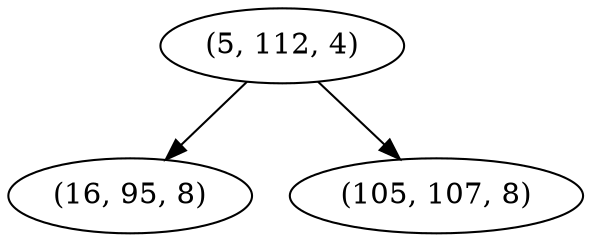 digraph tree {
    "(5, 112, 4)";
    "(16, 95, 8)";
    "(105, 107, 8)";
    "(5, 112, 4)" -> "(16, 95, 8)";
    "(5, 112, 4)" -> "(105, 107, 8)";
}
